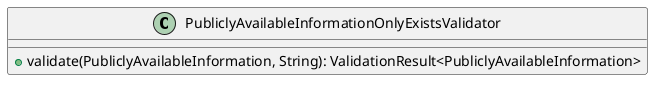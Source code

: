 @startuml

    class PubliclyAvailableInformationOnlyExistsValidator [[PubliclyAvailableInformationOnlyExistsValidator.html]] {
        +validate(PubliclyAvailableInformation, String): ValidationResult<PubliclyAvailableInformation>
    }

@enduml
